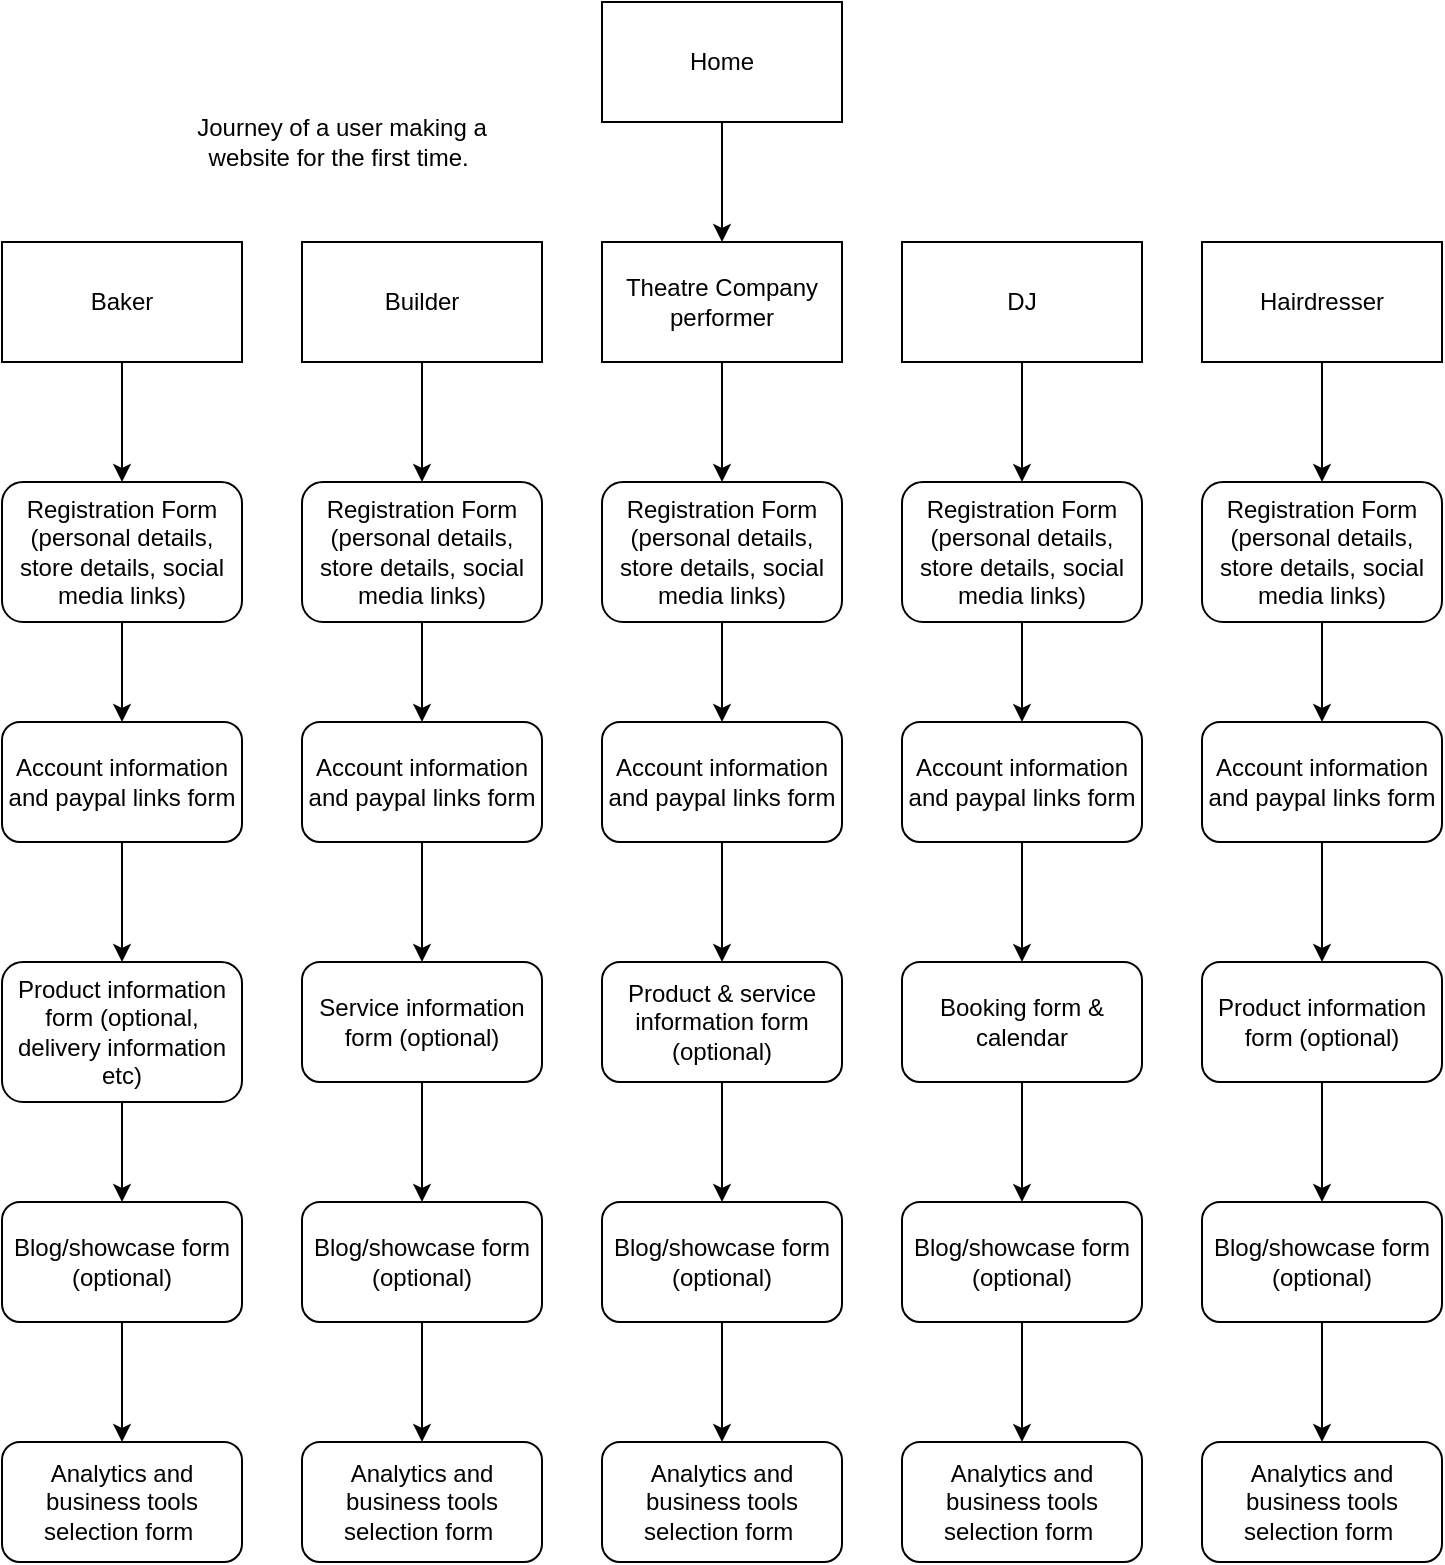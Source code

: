 <mxfile version="14.2.6" type="onedrive"><diagram id="TiR9AXYfVnxttlKI9SHw" name="Page-1"><mxGraphModel dx="1221" dy="682" grid="1" gridSize="10" guides="1" tooltips="1" connect="1" arrows="1" fold="1" page="1" pageScale="1" pageWidth="827" pageHeight="1169" math="0" shadow="0"><root><mxCell id="0"/><mxCell id="1" parent="0"/><mxCell id="giPAy4E_WFfmYD-NiNCR-69" style="edgeStyle=orthogonalEdgeStyle;rounded=0;orthogonalLoop=1;jettySize=auto;html=1;exitX=0.5;exitY=1;exitDx=0;exitDy=0;entryX=0.5;entryY=0;entryDx=0;entryDy=0;" parent="1" source="giPAy4E_WFfmYD-NiNCR-1" target="giPAy4E_WFfmYD-NiNCR-5" edge="1"><mxGeometry relative="1" as="geometry"/></mxCell><mxCell id="giPAy4E_WFfmYD-NiNCR-1" value="Home" style="rounded=0;whiteSpace=wrap;html=1;" parent="1" vertex="1"><mxGeometry x="340" y="70" width="120" height="60" as="geometry"/></mxCell><mxCell id="giPAy4E_WFfmYD-NiNCR-67" style="edgeStyle=orthogonalEdgeStyle;rounded=0;orthogonalLoop=1;jettySize=auto;html=1;exitX=0.5;exitY=1;exitDx=0;exitDy=0;entryX=0.5;entryY=0;entryDx=0;entryDy=0;" parent="1" source="giPAy4E_WFfmYD-NiNCR-2" target="giPAy4E_WFfmYD-NiNCR-22" edge="1"><mxGeometry relative="1" as="geometry"/></mxCell><mxCell id="giPAy4E_WFfmYD-NiNCR-2" value="Baker" style="rounded=0;whiteSpace=wrap;html=1;" parent="1" vertex="1"><mxGeometry x="40" y="190" width="120" height="60" as="geometry"/></mxCell><mxCell id="giPAy4E_WFfmYD-NiNCR-66" style="edgeStyle=orthogonalEdgeStyle;rounded=0;orthogonalLoop=1;jettySize=auto;html=1;exitX=0.5;exitY=1;exitDx=0;exitDy=0;entryX=0.5;entryY=0;entryDx=0;entryDy=0;" parent="1" source="giPAy4E_WFfmYD-NiNCR-3" target="giPAy4E_WFfmYD-NiNCR-33" edge="1"><mxGeometry relative="1" as="geometry"/></mxCell><mxCell id="giPAy4E_WFfmYD-NiNCR-3" value="Builder" style="rounded=0;whiteSpace=wrap;html=1;" parent="1" vertex="1"><mxGeometry x="190" y="190" width="120" height="60" as="geometry"/></mxCell><mxCell id="giPAy4E_WFfmYD-NiNCR-8" style="edgeStyle=orthogonalEdgeStyle;rounded=0;orthogonalLoop=1;jettySize=auto;html=1;exitX=0.5;exitY=1;exitDx=0;exitDy=0;entryX=0.5;entryY=0;entryDx=0;entryDy=0;" parent="1" source="giPAy4E_WFfmYD-NiNCR-4" target="giPAy4E_WFfmYD-NiNCR-7" edge="1"><mxGeometry relative="1" as="geometry"/></mxCell><mxCell id="giPAy4E_WFfmYD-NiNCR-4" value="Hairdresser" style="rounded=0;whiteSpace=wrap;html=1;" parent="1" vertex="1"><mxGeometry x="640" y="190" width="120" height="60" as="geometry"/></mxCell><mxCell id="giPAy4E_WFfmYD-NiNCR-65" style="edgeStyle=orthogonalEdgeStyle;rounded=0;orthogonalLoop=1;jettySize=auto;html=1;exitX=0.5;exitY=1;exitDx=0;exitDy=0;entryX=0.5;entryY=0;entryDx=0;entryDy=0;" parent="1" source="giPAy4E_WFfmYD-NiNCR-5" target="giPAy4E_WFfmYD-NiNCR-44" edge="1"><mxGeometry relative="1" as="geometry"/></mxCell><mxCell id="giPAy4E_WFfmYD-NiNCR-5" value="Theatre Company performer" style="rounded=0;whiteSpace=wrap;html=1;" parent="1" vertex="1"><mxGeometry x="340" y="190" width="120" height="60" as="geometry"/></mxCell><mxCell id="giPAy4E_WFfmYD-NiNCR-68" style="edgeStyle=orthogonalEdgeStyle;rounded=0;orthogonalLoop=1;jettySize=auto;html=1;exitX=0.5;exitY=1;exitDx=0;exitDy=0;entryX=0.5;entryY=0;entryDx=0;entryDy=0;" parent="1" source="giPAy4E_WFfmYD-NiNCR-6" target="giPAy4E_WFfmYD-NiNCR-55" edge="1"><mxGeometry relative="1" as="geometry"/></mxCell><mxCell id="giPAy4E_WFfmYD-NiNCR-6" value="DJ" style="rounded=0;whiteSpace=wrap;html=1;" parent="1" vertex="1"><mxGeometry x="490" y="190" width="120" height="60" as="geometry"/></mxCell><mxCell id="giPAy4E_WFfmYD-NiNCR-10" style="edgeStyle=orthogonalEdgeStyle;rounded=0;orthogonalLoop=1;jettySize=auto;html=1;exitX=0.5;exitY=1;exitDx=0;exitDy=0;entryX=0.5;entryY=0;entryDx=0;entryDy=0;" parent="1" source="giPAy4E_WFfmYD-NiNCR-7" edge="1"><mxGeometry relative="1" as="geometry"><mxPoint x="700" y="430" as="targetPoint"/></mxGeometry></mxCell><mxCell id="giPAy4E_WFfmYD-NiNCR-7" value="Registration Form (personal details, store details, social media links)" style="rounded=1;whiteSpace=wrap;html=1;" parent="1" vertex="1"><mxGeometry x="640" y="310" width="120" height="70" as="geometry"/></mxCell><mxCell id="giPAy4E_WFfmYD-NiNCR-14" style="edgeStyle=orthogonalEdgeStyle;rounded=0;orthogonalLoop=1;jettySize=auto;html=1;exitX=0.5;exitY=1;exitDx=0;exitDy=0;entryX=0.5;entryY=0;entryDx=0;entryDy=0;" parent="1" source="giPAy4E_WFfmYD-NiNCR-11" target="giPAy4E_WFfmYD-NiNCR-13" edge="1"><mxGeometry relative="1" as="geometry"/></mxCell><mxCell id="giPAy4E_WFfmYD-NiNCR-11" value="Account information and paypal links form" style="rounded=1;whiteSpace=wrap;html=1;" parent="1" vertex="1"><mxGeometry x="640" y="430" width="120" height="60" as="geometry"/></mxCell><mxCell id="giPAy4E_WFfmYD-NiNCR-16" style="edgeStyle=orthogonalEdgeStyle;rounded=0;orthogonalLoop=1;jettySize=auto;html=1;exitX=0.5;exitY=1;exitDx=0;exitDy=0;" parent="1" source="giPAy4E_WFfmYD-NiNCR-13" edge="1"><mxGeometry relative="1" as="geometry"><mxPoint x="700" y="670" as="targetPoint"/></mxGeometry></mxCell><mxCell id="giPAy4E_WFfmYD-NiNCR-13" value="Product information form (optional)" style="rounded=1;whiteSpace=wrap;html=1;" parent="1" vertex="1"><mxGeometry x="640" y="550" width="120" height="60" as="geometry"/></mxCell><mxCell id="giPAy4E_WFfmYD-NiNCR-20" style="edgeStyle=orthogonalEdgeStyle;rounded=0;orthogonalLoop=1;jettySize=auto;html=1;entryX=0.5;entryY=0;entryDx=0;entryDy=0;" parent="1" source="giPAy4E_WFfmYD-NiNCR-17" target="giPAy4E_WFfmYD-NiNCR-19" edge="1"><mxGeometry relative="1" as="geometry"/></mxCell><mxCell id="giPAy4E_WFfmYD-NiNCR-17" value="Blog/showcase form (optional)" style="rounded=1;whiteSpace=wrap;html=1;" parent="1" vertex="1"><mxGeometry x="640" y="670" width="120" height="60" as="geometry"/></mxCell><mxCell id="giPAy4E_WFfmYD-NiNCR-19" value="Analytics and business tools selection form&amp;nbsp;" style="rounded=1;whiteSpace=wrap;html=1;" parent="1" vertex="1"><mxGeometry x="640" y="790" width="120" height="60" as="geometry"/></mxCell><mxCell id="giPAy4E_WFfmYD-NiNCR-21" style="edgeStyle=orthogonalEdgeStyle;rounded=0;orthogonalLoop=1;jettySize=auto;html=1;exitX=0.5;exitY=1;exitDx=0;exitDy=0;entryX=0.5;entryY=0;entryDx=0;entryDy=0;" parent="1" source="giPAy4E_WFfmYD-NiNCR-22" edge="1"><mxGeometry relative="1" as="geometry"><mxPoint x="100" y="430" as="targetPoint"/></mxGeometry></mxCell><mxCell id="giPAy4E_WFfmYD-NiNCR-22" value="Registration Form (personal details, store details, social media links)" style="rounded=1;whiteSpace=wrap;html=1;" parent="1" vertex="1"><mxGeometry x="40" y="310" width="120" height="70" as="geometry"/></mxCell><mxCell id="giPAy4E_WFfmYD-NiNCR-23" style="edgeStyle=orthogonalEdgeStyle;rounded=0;orthogonalLoop=1;jettySize=auto;html=1;exitX=0.5;exitY=1;exitDx=0;exitDy=0;entryX=0.5;entryY=0;entryDx=0;entryDy=0;" parent="1" source="giPAy4E_WFfmYD-NiNCR-24" target="giPAy4E_WFfmYD-NiNCR-26" edge="1"><mxGeometry relative="1" as="geometry"/></mxCell><mxCell id="giPAy4E_WFfmYD-NiNCR-24" value="Account information and paypal links form" style="rounded=1;whiteSpace=wrap;html=1;" parent="1" vertex="1"><mxGeometry x="40" y="430" width="120" height="60" as="geometry"/></mxCell><mxCell id="giPAy4E_WFfmYD-NiNCR-25" style="edgeStyle=orthogonalEdgeStyle;rounded=0;orthogonalLoop=1;jettySize=auto;html=1;exitX=0.5;exitY=1;exitDx=0;exitDy=0;" parent="1" source="giPAy4E_WFfmYD-NiNCR-26" edge="1"><mxGeometry relative="1" as="geometry"><mxPoint x="100" y="670" as="targetPoint"/></mxGeometry></mxCell><mxCell id="giPAy4E_WFfmYD-NiNCR-26" value="Product information form (optional, delivery information etc)" style="rounded=1;whiteSpace=wrap;html=1;" parent="1" vertex="1"><mxGeometry x="40" y="550" width="120" height="70" as="geometry"/></mxCell><mxCell id="giPAy4E_WFfmYD-NiNCR-29" style="edgeStyle=orthogonalEdgeStyle;rounded=0;orthogonalLoop=1;jettySize=auto;html=1;entryX=0.5;entryY=0;entryDx=0;entryDy=0;" parent="1" source="giPAy4E_WFfmYD-NiNCR-30" target="giPAy4E_WFfmYD-NiNCR-31" edge="1"><mxGeometry relative="1" as="geometry"/></mxCell><mxCell id="giPAy4E_WFfmYD-NiNCR-30" value="Blog/showcase form (optional)" style="rounded=1;whiteSpace=wrap;html=1;" parent="1" vertex="1"><mxGeometry x="40" y="670" width="120" height="60" as="geometry"/></mxCell><mxCell id="giPAy4E_WFfmYD-NiNCR-31" value="Analytics and business tools selection form&amp;nbsp;" style="rounded=1;whiteSpace=wrap;html=1;" parent="1" vertex="1"><mxGeometry x="40" y="790" width="120" height="60" as="geometry"/></mxCell><mxCell id="giPAy4E_WFfmYD-NiNCR-32" style="edgeStyle=orthogonalEdgeStyle;rounded=0;orthogonalLoop=1;jettySize=auto;html=1;exitX=0.5;exitY=1;exitDx=0;exitDy=0;entryX=0.5;entryY=0;entryDx=0;entryDy=0;" parent="1" source="giPAy4E_WFfmYD-NiNCR-33" edge="1"><mxGeometry relative="1" as="geometry"><mxPoint x="250" y="430" as="targetPoint"/></mxGeometry></mxCell><mxCell id="giPAy4E_WFfmYD-NiNCR-33" value="Registration Form (personal details, store details, social media links)" style="rounded=1;whiteSpace=wrap;html=1;" parent="1" vertex="1"><mxGeometry x="190" y="310" width="120" height="70" as="geometry"/></mxCell><mxCell id="giPAy4E_WFfmYD-NiNCR-34" style="edgeStyle=orthogonalEdgeStyle;rounded=0;orthogonalLoop=1;jettySize=auto;html=1;exitX=0.5;exitY=1;exitDx=0;exitDy=0;entryX=0.5;entryY=0;entryDx=0;entryDy=0;" parent="1" source="giPAy4E_WFfmYD-NiNCR-35" target="giPAy4E_WFfmYD-NiNCR-37" edge="1"><mxGeometry relative="1" as="geometry"/></mxCell><mxCell id="giPAy4E_WFfmYD-NiNCR-35" value="Account information and paypal links form" style="rounded=1;whiteSpace=wrap;html=1;" parent="1" vertex="1"><mxGeometry x="190" y="430" width="120" height="60" as="geometry"/></mxCell><mxCell id="giPAy4E_WFfmYD-NiNCR-36" style="edgeStyle=orthogonalEdgeStyle;rounded=0;orthogonalLoop=1;jettySize=auto;html=1;exitX=0.5;exitY=1;exitDx=0;exitDy=0;" parent="1" source="giPAy4E_WFfmYD-NiNCR-37" edge="1"><mxGeometry relative="1" as="geometry"><mxPoint x="250" y="670" as="targetPoint"/></mxGeometry></mxCell><mxCell id="giPAy4E_WFfmYD-NiNCR-37" value="Service information form (optional)" style="rounded=1;whiteSpace=wrap;html=1;" parent="1" vertex="1"><mxGeometry x="190" y="550" width="120" height="60" as="geometry"/></mxCell><mxCell id="giPAy4E_WFfmYD-NiNCR-40" style="edgeStyle=orthogonalEdgeStyle;rounded=0;orthogonalLoop=1;jettySize=auto;html=1;entryX=0.5;entryY=0;entryDx=0;entryDy=0;" parent="1" source="giPAy4E_WFfmYD-NiNCR-41" target="giPAy4E_WFfmYD-NiNCR-42" edge="1"><mxGeometry relative="1" as="geometry"/></mxCell><mxCell id="giPAy4E_WFfmYD-NiNCR-41" value="Blog/showcase form (optional)" style="rounded=1;whiteSpace=wrap;html=1;" parent="1" vertex="1"><mxGeometry x="190" y="670" width="120" height="60" as="geometry"/></mxCell><mxCell id="giPAy4E_WFfmYD-NiNCR-42" value="Analytics and business tools selection form&amp;nbsp;" style="rounded=1;whiteSpace=wrap;html=1;" parent="1" vertex="1"><mxGeometry x="190" y="790" width="120" height="60" as="geometry"/></mxCell><mxCell id="giPAy4E_WFfmYD-NiNCR-43" style="edgeStyle=orthogonalEdgeStyle;rounded=0;orthogonalLoop=1;jettySize=auto;html=1;exitX=0.5;exitY=1;exitDx=0;exitDy=0;entryX=0.5;entryY=0;entryDx=0;entryDy=0;" parent="1" source="giPAy4E_WFfmYD-NiNCR-44" edge="1"><mxGeometry relative="1" as="geometry"><mxPoint x="400" y="430" as="targetPoint"/></mxGeometry></mxCell><mxCell id="giPAy4E_WFfmYD-NiNCR-44" value="Registration Form (personal details, store details, social media links)" style="rounded=1;whiteSpace=wrap;html=1;" parent="1" vertex="1"><mxGeometry x="340" y="310" width="120" height="70" as="geometry"/></mxCell><mxCell id="giPAy4E_WFfmYD-NiNCR-45" style="edgeStyle=orthogonalEdgeStyle;rounded=0;orthogonalLoop=1;jettySize=auto;html=1;exitX=0.5;exitY=1;exitDx=0;exitDy=0;entryX=0.5;entryY=0;entryDx=0;entryDy=0;" parent="1" source="giPAy4E_WFfmYD-NiNCR-46" target="giPAy4E_WFfmYD-NiNCR-48" edge="1"><mxGeometry relative="1" as="geometry"/></mxCell><mxCell id="giPAy4E_WFfmYD-NiNCR-46" value="Account information and paypal links form" style="rounded=1;whiteSpace=wrap;html=1;" parent="1" vertex="1"><mxGeometry x="340" y="430" width="120" height="60" as="geometry"/></mxCell><mxCell id="giPAy4E_WFfmYD-NiNCR-47" style="edgeStyle=orthogonalEdgeStyle;rounded=0;orthogonalLoop=1;jettySize=auto;html=1;exitX=0.5;exitY=1;exitDx=0;exitDy=0;" parent="1" source="giPAy4E_WFfmYD-NiNCR-48" edge="1"><mxGeometry relative="1" as="geometry"><mxPoint x="400" y="670" as="targetPoint"/></mxGeometry></mxCell><mxCell id="giPAy4E_WFfmYD-NiNCR-48" value="Product &amp;amp; service information form (optional)" style="rounded=1;whiteSpace=wrap;html=1;" parent="1" vertex="1"><mxGeometry x="340" y="550" width="120" height="60" as="geometry"/></mxCell><mxCell id="giPAy4E_WFfmYD-NiNCR-51" style="edgeStyle=orthogonalEdgeStyle;rounded=0;orthogonalLoop=1;jettySize=auto;html=1;entryX=0.5;entryY=0;entryDx=0;entryDy=0;" parent="1" source="giPAy4E_WFfmYD-NiNCR-52" target="giPAy4E_WFfmYD-NiNCR-53" edge="1"><mxGeometry relative="1" as="geometry"/></mxCell><mxCell id="giPAy4E_WFfmYD-NiNCR-52" value="Blog/showcase form (optional)" style="rounded=1;whiteSpace=wrap;html=1;" parent="1" vertex="1"><mxGeometry x="340" y="670" width="120" height="60" as="geometry"/></mxCell><mxCell id="giPAy4E_WFfmYD-NiNCR-53" value="Analytics and business tools selection form&amp;nbsp;" style="rounded=1;whiteSpace=wrap;html=1;" parent="1" vertex="1"><mxGeometry x="340" y="790" width="120" height="60" as="geometry"/></mxCell><mxCell id="giPAy4E_WFfmYD-NiNCR-54" style="edgeStyle=orthogonalEdgeStyle;rounded=0;orthogonalLoop=1;jettySize=auto;html=1;exitX=0.5;exitY=1;exitDx=0;exitDy=0;entryX=0.5;entryY=0;entryDx=0;entryDy=0;" parent="1" source="giPAy4E_WFfmYD-NiNCR-55" edge="1"><mxGeometry relative="1" as="geometry"><mxPoint x="550" y="430" as="targetPoint"/></mxGeometry></mxCell><mxCell id="giPAy4E_WFfmYD-NiNCR-55" value="Registration Form (personal details, store details, social media links)" style="rounded=1;whiteSpace=wrap;html=1;" parent="1" vertex="1"><mxGeometry x="490" y="310" width="120" height="70" as="geometry"/></mxCell><mxCell id="giPAy4E_WFfmYD-NiNCR-56" style="edgeStyle=orthogonalEdgeStyle;rounded=0;orthogonalLoop=1;jettySize=auto;html=1;exitX=0.5;exitY=1;exitDx=0;exitDy=0;entryX=0.5;entryY=0;entryDx=0;entryDy=0;" parent="1" source="giPAy4E_WFfmYD-NiNCR-57" target="giPAy4E_WFfmYD-NiNCR-59" edge="1"><mxGeometry relative="1" as="geometry"/></mxCell><mxCell id="giPAy4E_WFfmYD-NiNCR-57" value="Account information and paypal links form" style="rounded=1;whiteSpace=wrap;html=1;" parent="1" vertex="1"><mxGeometry x="490" y="430" width="120" height="60" as="geometry"/></mxCell><mxCell id="giPAy4E_WFfmYD-NiNCR-58" style="edgeStyle=orthogonalEdgeStyle;rounded=0;orthogonalLoop=1;jettySize=auto;html=1;exitX=0.5;exitY=1;exitDx=0;exitDy=0;" parent="1" source="giPAy4E_WFfmYD-NiNCR-59" edge="1"><mxGeometry relative="1" as="geometry"><mxPoint x="550" y="670" as="targetPoint"/></mxGeometry></mxCell><mxCell id="giPAy4E_WFfmYD-NiNCR-59" value="Booking form &amp;amp; calendar" style="rounded=1;whiteSpace=wrap;html=1;" parent="1" vertex="1"><mxGeometry x="490" y="550" width="120" height="60" as="geometry"/></mxCell><mxCell id="giPAy4E_WFfmYD-NiNCR-62" style="edgeStyle=orthogonalEdgeStyle;rounded=0;orthogonalLoop=1;jettySize=auto;html=1;entryX=0.5;entryY=0;entryDx=0;entryDy=0;" parent="1" source="giPAy4E_WFfmYD-NiNCR-63" target="giPAy4E_WFfmYD-NiNCR-64" edge="1"><mxGeometry relative="1" as="geometry"/></mxCell><mxCell id="giPAy4E_WFfmYD-NiNCR-63" value="Blog/showcase form (optional)" style="rounded=1;whiteSpace=wrap;html=1;" parent="1" vertex="1"><mxGeometry x="490" y="670" width="120" height="60" as="geometry"/></mxCell><mxCell id="giPAy4E_WFfmYD-NiNCR-64" value="Analytics and business tools selection form&amp;nbsp;" style="rounded=1;whiteSpace=wrap;html=1;" parent="1" vertex="1"><mxGeometry x="490" y="790" width="120" height="60" as="geometry"/></mxCell><mxCell id="jwzs9HTeq-VBa9TZjS2d-2" value="Journey of a user making a website for the first time.&amp;nbsp;" style="text;html=1;strokeColor=none;fillColor=none;align=center;verticalAlign=middle;whiteSpace=wrap;rounded=0;" vertex="1" parent="1"><mxGeometry x="130" y="130" width="160" height="20" as="geometry"/></mxCell></root></mxGraphModel></diagram></mxfile>